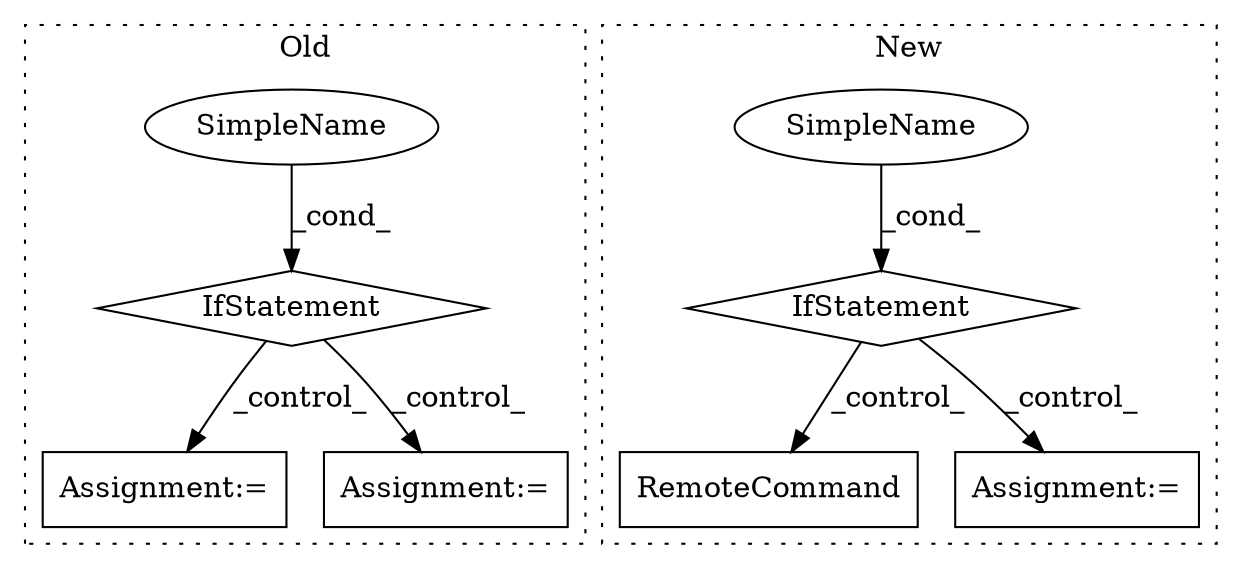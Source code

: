 digraph G {
subgraph cluster0 {
1 [label="IfStatement" a="25" s="1468,1507" l="4,2" shape="diamond"];
6 [label="SimpleName" a="42" s="" l="" shape="ellipse"];
7 [label="Assignment:=" a="7" s="1525" l="1" shape="box"];
8 [label="Assignment:=" a="7" s="1560" l="1" shape="box"];
label = "Old";
style="dotted";
}
subgraph cluster1 {
2 [label="RemoteCommand" a="32" s="3169" l="15" shape="box"];
3 [label="IfStatement" a="25" s="2467,2519" l="8,2" shape="diamond"];
4 [label="SimpleName" a="42" s="" l="" shape="ellipse"];
5 [label="Assignment:=" a="7" s="2630" l="2" shape="box"];
label = "New";
style="dotted";
}
1 -> 7 [label="_control_"];
1 -> 8 [label="_control_"];
3 -> 2 [label="_control_"];
3 -> 5 [label="_control_"];
4 -> 3 [label="_cond_"];
6 -> 1 [label="_cond_"];
}